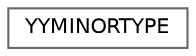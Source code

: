digraph "Gráfico de Hierarquia de Classes"
{
 // LATEX_PDF_SIZE
  bgcolor="transparent";
  edge [fontname=Helvetica,fontsize=10,labelfontname=Helvetica,labelfontsize=10];
  node [fontname=Helvetica,fontsize=10,shape=box,height=0.2,width=0.4];
  rankdir="LR";
  Node0 [id="Node000000",label="YYMINORTYPE",height=0.2,width=0.4,color="grey40", fillcolor="white", style="filled",URL="$unionYYMINORTYPE.html",tooltip=" "];
}
